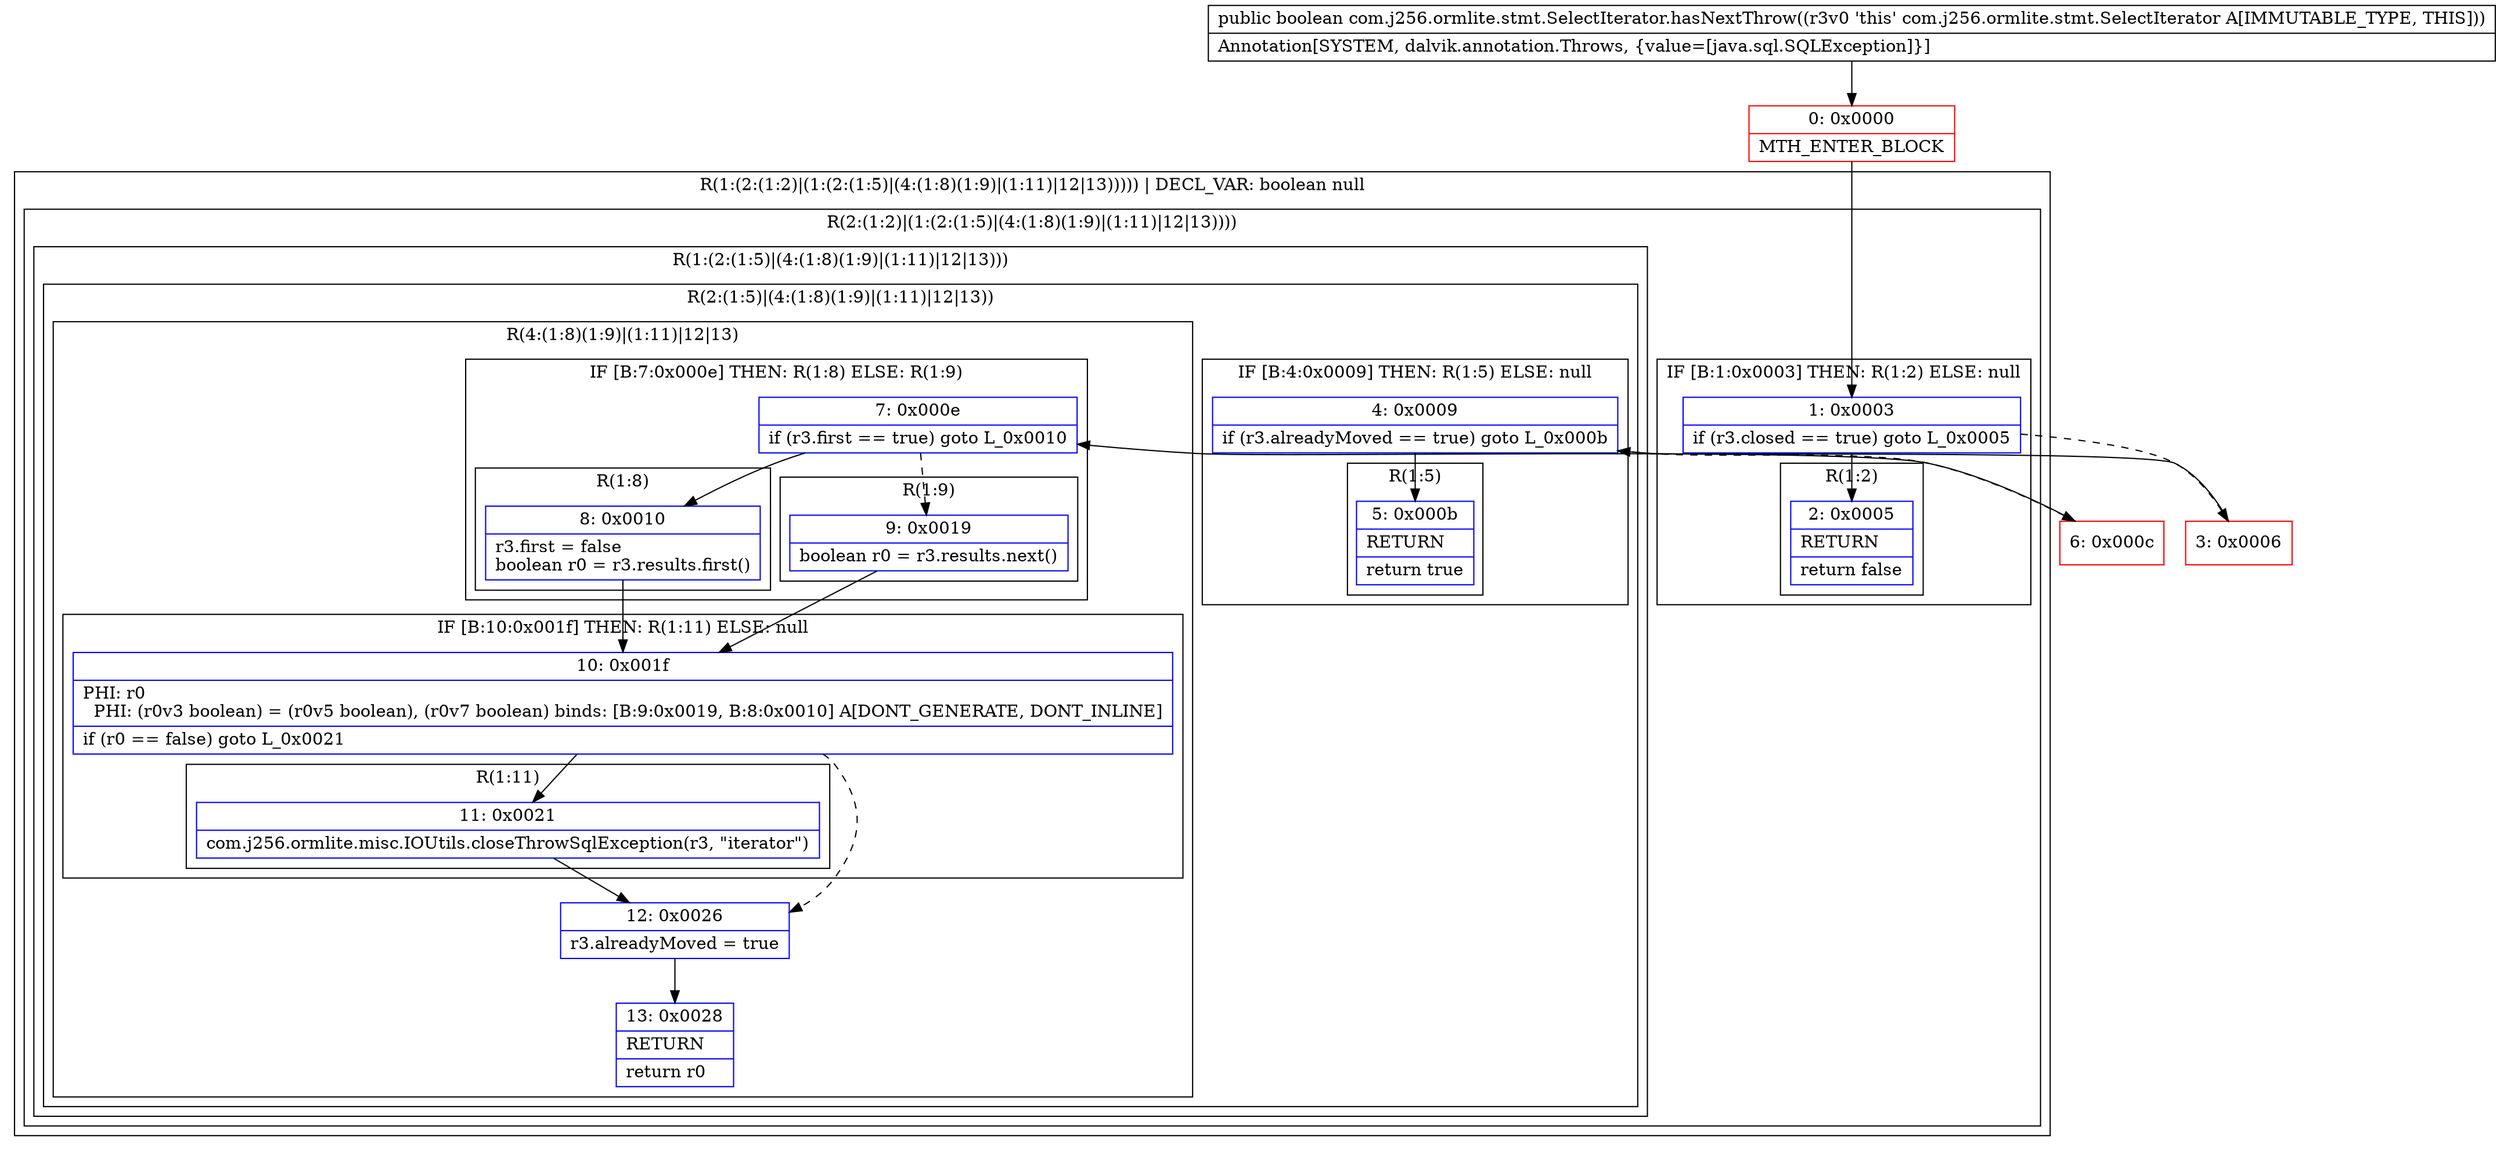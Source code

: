 digraph "CFG forcom.j256.ormlite.stmt.SelectIterator.hasNextThrow()Z" {
subgraph cluster_Region_1021962106 {
label = "R(1:(2:(1:2)|(1:(2:(1:5)|(4:(1:8)(1:9)|(1:11)|12|13))))) | DECL_VAR: boolean null\l";
node [shape=record,color=blue];
subgraph cluster_Region_31562912 {
label = "R(2:(1:2)|(1:(2:(1:5)|(4:(1:8)(1:9)|(1:11)|12|13))))";
node [shape=record,color=blue];
subgraph cluster_IfRegion_296321496 {
label = "IF [B:1:0x0003] THEN: R(1:2) ELSE: null";
node [shape=record,color=blue];
Node_1 [shape=record,label="{1\:\ 0x0003|if (r3.closed == true) goto L_0x0005\l}"];
subgraph cluster_Region_550579771 {
label = "R(1:2)";
node [shape=record,color=blue];
Node_2 [shape=record,label="{2\:\ 0x0005|RETURN\l|return false\l}"];
}
}
subgraph cluster_Region_1408290668 {
label = "R(1:(2:(1:5)|(4:(1:8)(1:9)|(1:11)|12|13)))";
node [shape=record,color=blue];
subgraph cluster_Region_1593396526 {
label = "R(2:(1:5)|(4:(1:8)(1:9)|(1:11)|12|13))";
node [shape=record,color=blue];
subgraph cluster_IfRegion_58962024 {
label = "IF [B:4:0x0009] THEN: R(1:5) ELSE: null";
node [shape=record,color=blue];
Node_4 [shape=record,label="{4\:\ 0x0009|if (r3.alreadyMoved == true) goto L_0x000b\l}"];
subgraph cluster_Region_713746133 {
label = "R(1:5)";
node [shape=record,color=blue];
Node_5 [shape=record,label="{5\:\ 0x000b|RETURN\l|return true\l}"];
}
}
subgraph cluster_Region_2136266567 {
label = "R(4:(1:8)(1:9)|(1:11)|12|13)";
node [shape=record,color=blue];
subgraph cluster_IfRegion_1808819646 {
label = "IF [B:7:0x000e] THEN: R(1:8) ELSE: R(1:9)";
node [shape=record,color=blue];
Node_7 [shape=record,label="{7\:\ 0x000e|if (r3.first == true) goto L_0x0010\l}"];
subgraph cluster_Region_1191486004 {
label = "R(1:8)";
node [shape=record,color=blue];
Node_8 [shape=record,label="{8\:\ 0x0010|r3.first = false\lboolean r0 = r3.results.first()\l}"];
}
subgraph cluster_Region_2066133776 {
label = "R(1:9)";
node [shape=record,color=blue];
Node_9 [shape=record,label="{9\:\ 0x0019|boolean r0 = r3.results.next()\l}"];
}
}
subgraph cluster_IfRegion_1976469596 {
label = "IF [B:10:0x001f] THEN: R(1:11) ELSE: null";
node [shape=record,color=blue];
Node_10 [shape=record,label="{10\:\ 0x001f|PHI: r0 \l  PHI: (r0v3 boolean) = (r0v5 boolean), (r0v7 boolean) binds: [B:9:0x0019, B:8:0x0010] A[DONT_GENERATE, DONT_INLINE]\l|if (r0 == false) goto L_0x0021\l}"];
subgraph cluster_Region_143615102 {
label = "R(1:11)";
node [shape=record,color=blue];
Node_11 [shape=record,label="{11\:\ 0x0021|com.j256.ormlite.misc.IOUtils.closeThrowSqlException(r3, \"iterator\")\l}"];
}
}
Node_12 [shape=record,label="{12\:\ 0x0026|r3.alreadyMoved = true\l}"];
Node_13 [shape=record,label="{13\:\ 0x0028|RETURN\l|return r0\l}"];
}
}
}
}
}
Node_0 [shape=record,color=red,label="{0\:\ 0x0000|MTH_ENTER_BLOCK\l}"];
Node_3 [shape=record,color=red,label="{3\:\ 0x0006}"];
Node_6 [shape=record,color=red,label="{6\:\ 0x000c}"];
MethodNode[shape=record,label="{public boolean com.j256.ormlite.stmt.SelectIterator.hasNextThrow((r3v0 'this' com.j256.ormlite.stmt.SelectIterator A[IMMUTABLE_TYPE, THIS]))  | Annotation[SYSTEM, dalvik.annotation.Throws, \{value=[java.sql.SQLException]\}]\l}"];
MethodNode -> Node_0;
Node_1 -> Node_2;
Node_1 -> Node_3[style=dashed];
Node_4 -> Node_5;
Node_4 -> Node_6[style=dashed];
Node_7 -> Node_8;
Node_7 -> Node_9[style=dashed];
Node_8 -> Node_10;
Node_9 -> Node_10;
Node_10 -> Node_11;
Node_10 -> Node_12[style=dashed];
Node_11 -> Node_12;
Node_12 -> Node_13;
Node_0 -> Node_1;
Node_3 -> Node_4;
Node_6 -> Node_7;
}

